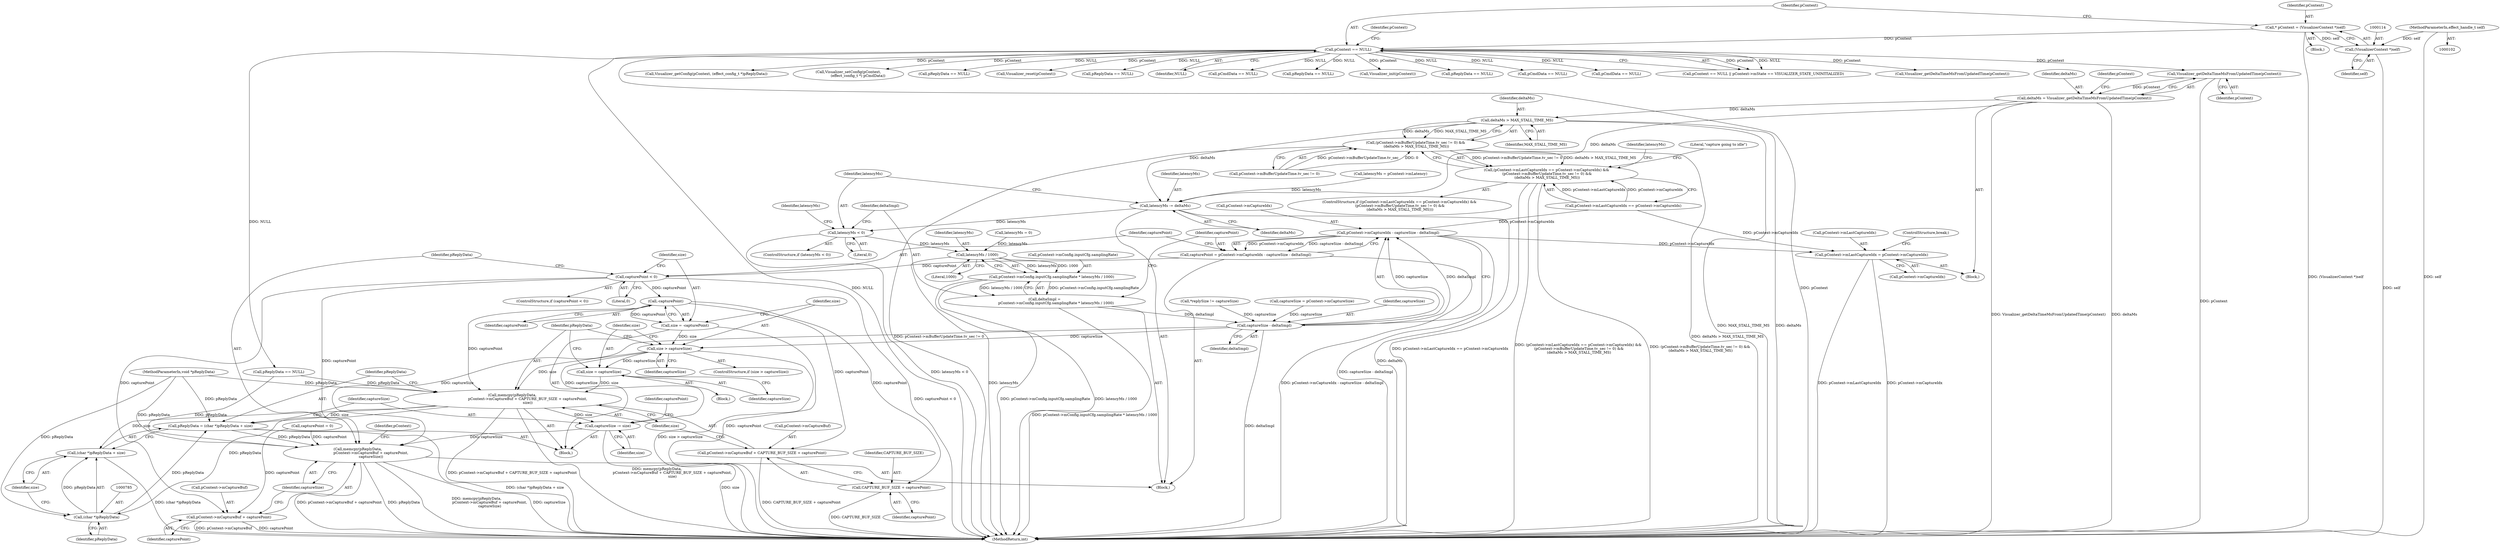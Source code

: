 digraph "0_Android_aeea52da00d210587fb3ed895de3d5f2e0264c88_11@pointer" {
"1000674" [label="(Call,Visualizer_getDeltaTimeMsFromUpdatedTime(pContext))"];
"1000119" [label="(Call,pContext == NULL)"];
"1000111" [label="(Call,* pContext = (VisualizerContext *)self)"];
"1000113" [label="(Call,(VisualizerContext *)self)"];
"1000103" [label="(MethodParameterIn,effect_handle_t self)"];
"1000672" [label="(Call,deltaMs = Visualizer_getDeltaTimeMsFromUpdatedTime(pContext))"];
"1000693" [label="(Call,deltaMs > MAX_STALL_TIME_MS)"];
"1000685" [label="(Call,(pContext->mBufferUpdateTime.tv_sec != 0) &&\n (deltaMs > MAX_STALL_TIME_MS))"];
"1000677" [label="(Call,(pContext->mLastCaptureIdx == pContext->mCaptureIdx) &&\n (pContext->mBufferUpdateTime.tv_sec != 0) &&\n (deltaMs > MAX_STALL_TIME_MS))"];
"1000718" [label="(Call,latencyMs -= deltaMs)"];
"1000722" [label="(Call,latencyMs < 0)"];
"1000740" [label="(Call,latencyMs / 1000)"];
"1000732" [label="(Call,pContext->mConfig.inputCfg.samplingRate * latencyMs / 1000)"];
"1000730" [label="(Call,deltaSmpl =\n                    pContext->mConfig.inputCfg.samplingRate * latencyMs / 1000)"];
"1000750" [label="(Call,captureSize - deltaSmpl)"];
"1000746" [label="(Call,pContext->mCaptureIdx - captureSize - deltaSmpl)"];
"1000744" [label="(Call,capturePoint = pContext->mCaptureIdx - captureSize - deltaSmpl)"];
"1000754" [label="(Call,capturePoint < 0)"];
"1000761" [label="(Call,-capturePoint)"];
"1000759" [label="(Call,size = -capturePoint)"];
"1000764" [label="(Call,size > captureSize)"];
"1000768" [label="(Call,size = captureSize)"];
"1000771" [label="(Call,memcpy(pReplyData,\n                           pContext->mCaptureBuf + CAPTURE_BUF_SIZE + capturePoint,\n                           size))"];
"1000781" [label="(Call,pReplyData = (char *)pReplyData + size)"];
"1000794" [label="(Call,memcpy(pReplyData,\n                       pContext->mCaptureBuf + capturePoint,\n                       captureSize))"];
"1000784" [label="(Call,(char *)pReplyData)"];
"1000783" [label="(Call,(char *)pReplyData + size)"];
"1000788" [label="(Call,captureSize -= size)"];
"1000773" [label="(Call,pContext->mCaptureBuf + CAPTURE_BUF_SIZE + capturePoint)"];
"1000777" [label="(Call,CAPTURE_BUF_SIZE + capturePoint)"];
"1000796" [label="(Call,pContext->mCaptureBuf + capturePoint)"];
"1000802" [label="(Call,pContext->mLastCaptureIdx = pContext->mCaptureIdx)"];
"1000781" [label="(Call,pReplyData = (char *)pReplyData + size)"];
"1000801" [label="(Identifier,captureSize)"];
"1000752" [label="(Identifier,deltaSmpl)"];
"1000769" [label="(Identifier,size)"];
"1000778" [label="(Identifier,CAPTURE_BUF_SIZE)"];
"1000779" [label="(Identifier,capturePoint)"];
"1000800" [label="(Identifier,capturePoint)"];
"1000721" [label="(ControlStructure,if (latencyMs < 0))"];
"1000649" [label="(Call,pReplyData == NULL)"];
"1000113" [label="(Call,(VisualizerContext *)self)"];
"1000103" [label="(MethodParameterIn,effect_handle_t self)"];
"1000713" [label="(Call,latencyMs = pContext->mLatency)"];
"1000751" [label="(Identifier,captureSize)"];
"1000724" [label="(Literal,0)"];
"1000219" [label="(Call,Visualizer_getConfig(pContext, (effect_config_t *)pReplyData))"];
"1000194" [label="(Call,Visualizer_setConfig(pContext,\n                 (effect_config_t *) pCmdData))"];
"1000678" [label="(Call,pContext->mLastCaptureIdx == pContext->mCaptureIdx)"];
"1000137" [label="(Call,pReplyData == NULL)"];
"1000694" [label="(Identifier,deltaMs)"];
"1000766" [label="(Identifier,captureSize)"];
"1000730" [label="(Call,deltaSmpl =\n                    pContext->mConfig.inputCfg.samplingRate * latencyMs / 1000)"];
"1000777" [label="(Call,CAPTURE_BUF_SIZE + capturePoint)"];
"1000714" [label="(Identifier,latencyMs)"];
"1000722" [label="(Call,latencyMs < 0)"];
"1000782" [label="(Identifier,pReplyData)"];
"1000226" [label="(Call,Visualizer_reset(pContext))"];
"1000275" [label="(Call,pReplyData == NULL)"];
"1000796" [label="(Call,pContext->mCaptureBuf + capturePoint)"];
"1000786" [label="(Identifier,pReplyData)"];
"1000804" [label="(Identifier,pContext)"];
"1000727" [label="(Identifier,latencyMs)"];
"1000121" [label="(Identifier,NULL)"];
"1000746" [label="(Call,pContext->mCaptureIdx - captureSize - deltaSmpl)"];
"1000745" [label="(Identifier,capturePoint)"];
"1000788" [label="(Call,captureSize -= size)"];
"1000759" [label="(Call,size = -capturePoint)"];
"1000790" [label="(Identifier,size)"];
"1000732" [label="(Call,pContext->mConfig.inputCfg.samplingRate * latencyMs / 1000)"];
"1000676" [label="(ControlStructure,if ((pContext->mLastCaptureIdx == pContext->mCaptureIdx) &&\n (pContext->mBufferUpdateTime.tv_sec != 0) &&\n (deltaMs > MAX_STALL_TIME_MS)))"];
"1000720" [label="(Identifier,deltaMs)"];
"1000767" [label="(Block,)"];
"1000726" [label="(Call,latencyMs = 0)"];
"1000319" [label="(Call,pCmdData == NULL)"];
"1000115" [label="(Identifier,self)"];
"1000673" [label="(Identifier,deltaMs)"];
"1000718" [label="(Call,latencyMs -= deltaMs)"];
"1000754" [label="(Call,capturePoint < 0)"];
"1000789" [label="(Identifier,captureSize)"];
"1000111" [label="(Call,* pContext = (VisualizerContext *)self)"];
"1000774" [label="(Call,pContext->mCaptureBuf)"];
"1000108" [label="(MethodParameterIn,void *pReplyData)"];
"1000203" [label="(Call,pReplyData == NULL)"];
"1000711" [label="(Block,)"];
"1000733" [label="(Call,pContext->mConfig.inputCfg.samplingRate)"];
"1000723" [label="(Identifier,latencyMs)"];
"1000761" [label="(Call,-capturePoint)"];
"1000685" [label="(Call,(pContext->mBufferUpdateTime.tv_sec != 0) &&\n (deltaMs > MAX_STALL_TIME_MS))"];
"1000695" [label="(Identifier,MAX_STALL_TIME_MS)"];
"1000791" [label="(Call,capturePoint = 0)"];
"1000770" [label="(Identifier,captureSize)"];
"1000741" [label="(Identifier,latencyMs)"];
"1000802" [label="(Call,pContext->mLastCaptureIdx = pContext->mCaptureIdx)"];
"1000792" [label="(Identifier,capturePoint)"];
"1000815" [label="(ControlStructure,break;)"];
"1000124" [label="(Identifier,pContext)"];
"1000698" [label="(Literal,\"capture going to idle\")"];
"1000158" [label="(Call,Visualizer_init(pContext))"];
"1000675" [label="(Identifier,pContext)"];
"1000740" [label="(Call,latencyMs / 1000)"];
"1000744" [label="(Call,capturePoint = pContext->mCaptureIdx - captureSize - deltaSmpl)"];
"1000757" [label="(Block,)"];
"1000232" [label="(Call,pReplyData == NULL)"];
"1000112" [label="(Identifier,pContext)"];
"1000742" [label="(Literal,1000)"];
"1000672" [label="(Call,deltaMs = Visualizer_getDeltaTimeMsFromUpdatedTime(pContext))"];
"1000164" [label="(Call,pCmdData == NULL)"];
"1000494" [label="(Call,pCmdData == NULL)"];
"1000765" [label="(Identifier,size)"];
"1000784" [label="(Call,(char *)pReplyData)"];
"1000686" [label="(Call,pContext->mBufferUpdateTime.tv_sec != 0)"];
"1000803" [label="(Call,pContext->mLastCaptureIdx)"];
"1000118" [label="(Call,pContext == NULL || pContext->mState == VISUALIZER_STATE_UNINITIALIZED)"];
"1001028" [label="(MethodReturn,int)"];
"1000794" [label="(Call,memcpy(pReplyData,\n                       pContext->mCaptureBuf + capturePoint,\n                       captureSize))"];
"1000797" [label="(Call,pContext->mCaptureBuf)"];
"1000731" [label="(Identifier,deltaSmpl)"];
"1000753" [label="(ControlStructure,if (capturePoint < 0))"];
"1000806" [label="(Call,pContext->mCaptureIdx)"];
"1000119" [label="(Call,pContext == NULL)"];
"1000750" [label="(Call,captureSize - deltaSmpl)"];
"1000120" [label="(Identifier,pContext)"];
"1000833" [label="(Call,Visualizer_getDeltaTimeMsFromUpdatedTime(pContext))"];
"1000719" [label="(Identifier,latencyMs)"];
"1000693" [label="(Call,deltaMs > MAX_STALL_TIME_MS)"];
"1000674" [label="(Call,Visualizer_getDeltaTimeMsFromUpdatedTime(pContext))"];
"1000772" [label="(Identifier,pReplyData)"];
"1000677" [label="(Call,(pContext->mLastCaptureIdx == pContext->mCaptureIdx) &&\n (pContext->mBufferUpdateTime.tv_sec != 0) &&\n (deltaMs > MAX_STALL_TIME_MS))"];
"1000670" [label="(Block,)"];
"1000656" [label="(Call,*replySize != captureSize)"];
"1000756" [label="(Literal,0)"];
"1000783" [label="(Call,(char *)pReplyData + size)"];
"1000763" [label="(ControlStructure,if (size > captureSize))"];
"1000773" [label="(Call,pContext->mCaptureBuf + CAPTURE_BUF_SIZE + capturePoint)"];
"1000764" [label="(Call,size > captureSize)"];
"1000642" [label="(Call,captureSize = pContext->mCaptureSize)"];
"1000795" [label="(Identifier,pReplyData)"];
"1000780" [label="(Identifier,size)"];
"1000771" [label="(Call,memcpy(pReplyData,\n                           pContext->mCaptureBuf + CAPTURE_BUF_SIZE + capturePoint,\n                           size))"];
"1000755" [label="(Identifier,capturePoint)"];
"1000760" [label="(Identifier,size)"];
"1000768" [label="(Call,size = captureSize)"];
"1000109" [label="(Block,)"];
"1000787" [label="(Identifier,size)"];
"1000680" [label="(Identifier,pContext)"];
"1000762" [label="(Identifier,capturePoint)"];
"1000747" [label="(Call,pContext->mCaptureIdx)"];
"1000674" -> "1000672"  [label="AST: "];
"1000674" -> "1000675"  [label="CFG: "];
"1000675" -> "1000674"  [label="AST: "];
"1000672" -> "1000674"  [label="CFG: "];
"1000674" -> "1001028"  [label="DDG: pContext"];
"1000674" -> "1000672"  [label="DDG: pContext"];
"1000119" -> "1000674"  [label="DDG: pContext"];
"1000119" -> "1000118"  [label="AST: "];
"1000119" -> "1000121"  [label="CFG: "];
"1000120" -> "1000119"  [label="AST: "];
"1000121" -> "1000119"  [label="AST: "];
"1000124" -> "1000119"  [label="CFG: "];
"1000118" -> "1000119"  [label="CFG: "];
"1000119" -> "1001028"  [label="DDG: NULL"];
"1000119" -> "1001028"  [label="DDG: pContext"];
"1000119" -> "1000118"  [label="DDG: pContext"];
"1000119" -> "1000118"  [label="DDG: NULL"];
"1000111" -> "1000119"  [label="DDG: pContext"];
"1000119" -> "1000137"  [label="DDG: NULL"];
"1000119" -> "1000158"  [label="DDG: pContext"];
"1000119" -> "1000164"  [label="DDG: NULL"];
"1000119" -> "1000194"  [label="DDG: pContext"];
"1000119" -> "1000203"  [label="DDG: NULL"];
"1000119" -> "1000219"  [label="DDG: pContext"];
"1000119" -> "1000226"  [label="DDG: pContext"];
"1000119" -> "1000232"  [label="DDG: NULL"];
"1000119" -> "1000275"  [label="DDG: NULL"];
"1000119" -> "1000319"  [label="DDG: NULL"];
"1000119" -> "1000494"  [label="DDG: NULL"];
"1000119" -> "1000649"  [label="DDG: NULL"];
"1000119" -> "1000833"  [label="DDG: pContext"];
"1000111" -> "1000109"  [label="AST: "];
"1000111" -> "1000113"  [label="CFG: "];
"1000112" -> "1000111"  [label="AST: "];
"1000113" -> "1000111"  [label="AST: "];
"1000120" -> "1000111"  [label="CFG: "];
"1000111" -> "1001028"  [label="DDG: (VisualizerContext *)self"];
"1000113" -> "1000111"  [label="DDG: self"];
"1000113" -> "1000115"  [label="CFG: "];
"1000114" -> "1000113"  [label="AST: "];
"1000115" -> "1000113"  [label="AST: "];
"1000113" -> "1001028"  [label="DDG: self"];
"1000103" -> "1000113"  [label="DDG: self"];
"1000103" -> "1000102"  [label="AST: "];
"1000103" -> "1001028"  [label="DDG: self"];
"1000672" -> "1000670"  [label="AST: "];
"1000673" -> "1000672"  [label="AST: "];
"1000680" -> "1000672"  [label="CFG: "];
"1000672" -> "1001028"  [label="DDG: Visualizer_getDeltaTimeMsFromUpdatedTime(pContext)"];
"1000672" -> "1001028"  [label="DDG: deltaMs"];
"1000672" -> "1000693"  [label="DDG: deltaMs"];
"1000672" -> "1000718"  [label="DDG: deltaMs"];
"1000693" -> "1000685"  [label="AST: "];
"1000693" -> "1000695"  [label="CFG: "];
"1000694" -> "1000693"  [label="AST: "];
"1000695" -> "1000693"  [label="AST: "];
"1000685" -> "1000693"  [label="CFG: "];
"1000693" -> "1001028"  [label="DDG: MAX_STALL_TIME_MS"];
"1000693" -> "1001028"  [label="DDG: deltaMs"];
"1000693" -> "1000685"  [label="DDG: deltaMs"];
"1000693" -> "1000685"  [label="DDG: MAX_STALL_TIME_MS"];
"1000693" -> "1000718"  [label="DDG: deltaMs"];
"1000685" -> "1000677"  [label="AST: "];
"1000685" -> "1000686"  [label="CFG: "];
"1000686" -> "1000685"  [label="AST: "];
"1000677" -> "1000685"  [label="CFG: "];
"1000685" -> "1001028"  [label="DDG: deltaMs > MAX_STALL_TIME_MS"];
"1000685" -> "1001028"  [label="DDG: pContext->mBufferUpdateTime.tv_sec != 0"];
"1000685" -> "1000677"  [label="DDG: pContext->mBufferUpdateTime.tv_sec != 0"];
"1000685" -> "1000677"  [label="DDG: deltaMs > MAX_STALL_TIME_MS"];
"1000686" -> "1000685"  [label="DDG: pContext->mBufferUpdateTime.tv_sec"];
"1000686" -> "1000685"  [label="DDG: 0"];
"1000677" -> "1000676"  [label="AST: "];
"1000677" -> "1000678"  [label="CFG: "];
"1000678" -> "1000677"  [label="AST: "];
"1000698" -> "1000677"  [label="CFG: "];
"1000714" -> "1000677"  [label="CFG: "];
"1000677" -> "1001028"  [label="DDG: pContext->mLastCaptureIdx == pContext->mCaptureIdx"];
"1000677" -> "1001028"  [label="DDG: (pContext->mLastCaptureIdx == pContext->mCaptureIdx) &&\n (pContext->mBufferUpdateTime.tv_sec != 0) &&\n (deltaMs > MAX_STALL_TIME_MS)"];
"1000677" -> "1001028"  [label="DDG: (pContext->mBufferUpdateTime.tv_sec != 0) &&\n (deltaMs > MAX_STALL_TIME_MS)"];
"1000678" -> "1000677"  [label="DDG: pContext->mLastCaptureIdx"];
"1000678" -> "1000677"  [label="DDG: pContext->mCaptureIdx"];
"1000718" -> "1000711"  [label="AST: "];
"1000718" -> "1000720"  [label="CFG: "];
"1000719" -> "1000718"  [label="AST: "];
"1000720" -> "1000718"  [label="AST: "];
"1000723" -> "1000718"  [label="CFG: "];
"1000718" -> "1001028"  [label="DDG: deltaMs"];
"1000713" -> "1000718"  [label="DDG: latencyMs"];
"1000718" -> "1000722"  [label="DDG: latencyMs"];
"1000722" -> "1000721"  [label="AST: "];
"1000722" -> "1000724"  [label="CFG: "];
"1000723" -> "1000722"  [label="AST: "];
"1000724" -> "1000722"  [label="AST: "];
"1000727" -> "1000722"  [label="CFG: "];
"1000731" -> "1000722"  [label="CFG: "];
"1000722" -> "1001028"  [label="DDG: latencyMs < 0"];
"1000722" -> "1000740"  [label="DDG: latencyMs"];
"1000740" -> "1000732"  [label="AST: "];
"1000740" -> "1000742"  [label="CFG: "];
"1000741" -> "1000740"  [label="AST: "];
"1000742" -> "1000740"  [label="AST: "];
"1000732" -> "1000740"  [label="CFG: "];
"1000740" -> "1001028"  [label="DDG: latencyMs"];
"1000740" -> "1000732"  [label="DDG: latencyMs"];
"1000740" -> "1000732"  [label="DDG: 1000"];
"1000726" -> "1000740"  [label="DDG: latencyMs"];
"1000732" -> "1000730"  [label="AST: "];
"1000733" -> "1000732"  [label="AST: "];
"1000730" -> "1000732"  [label="CFG: "];
"1000732" -> "1001028"  [label="DDG: latencyMs / 1000"];
"1000732" -> "1001028"  [label="DDG: pContext->mConfig.inputCfg.samplingRate"];
"1000732" -> "1000730"  [label="DDG: pContext->mConfig.inputCfg.samplingRate"];
"1000732" -> "1000730"  [label="DDG: latencyMs / 1000"];
"1000730" -> "1000711"  [label="AST: "];
"1000731" -> "1000730"  [label="AST: "];
"1000745" -> "1000730"  [label="CFG: "];
"1000730" -> "1001028"  [label="DDG: pContext->mConfig.inputCfg.samplingRate * latencyMs / 1000"];
"1000730" -> "1000750"  [label="DDG: deltaSmpl"];
"1000750" -> "1000746"  [label="AST: "];
"1000750" -> "1000752"  [label="CFG: "];
"1000751" -> "1000750"  [label="AST: "];
"1000752" -> "1000750"  [label="AST: "];
"1000746" -> "1000750"  [label="CFG: "];
"1000750" -> "1001028"  [label="DDG: deltaSmpl"];
"1000750" -> "1000746"  [label="DDG: captureSize"];
"1000750" -> "1000746"  [label="DDG: deltaSmpl"];
"1000642" -> "1000750"  [label="DDG: captureSize"];
"1000656" -> "1000750"  [label="DDG: captureSize"];
"1000750" -> "1000764"  [label="DDG: captureSize"];
"1000750" -> "1000794"  [label="DDG: captureSize"];
"1000746" -> "1000744"  [label="AST: "];
"1000747" -> "1000746"  [label="AST: "];
"1000744" -> "1000746"  [label="CFG: "];
"1000746" -> "1001028"  [label="DDG: captureSize - deltaSmpl"];
"1000746" -> "1000744"  [label="DDG: pContext->mCaptureIdx"];
"1000746" -> "1000744"  [label="DDG: captureSize - deltaSmpl"];
"1000678" -> "1000746"  [label="DDG: pContext->mCaptureIdx"];
"1000746" -> "1000802"  [label="DDG: pContext->mCaptureIdx"];
"1000744" -> "1000711"  [label="AST: "];
"1000745" -> "1000744"  [label="AST: "];
"1000755" -> "1000744"  [label="CFG: "];
"1000744" -> "1001028"  [label="DDG: pContext->mCaptureIdx - captureSize - deltaSmpl"];
"1000744" -> "1000754"  [label="DDG: capturePoint"];
"1000754" -> "1000753"  [label="AST: "];
"1000754" -> "1000756"  [label="CFG: "];
"1000755" -> "1000754"  [label="AST: "];
"1000756" -> "1000754"  [label="AST: "];
"1000760" -> "1000754"  [label="CFG: "];
"1000795" -> "1000754"  [label="CFG: "];
"1000754" -> "1001028"  [label="DDG: capturePoint < 0"];
"1000754" -> "1000761"  [label="DDG: capturePoint"];
"1000754" -> "1000794"  [label="DDG: capturePoint"];
"1000754" -> "1000796"  [label="DDG: capturePoint"];
"1000761" -> "1000759"  [label="AST: "];
"1000761" -> "1000762"  [label="CFG: "];
"1000762" -> "1000761"  [label="AST: "];
"1000759" -> "1000761"  [label="CFG: "];
"1000761" -> "1000759"  [label="DDG: capturePoint"];
"1000761" -> "1000771"  [label="DDG: capturePoint"];
"1000761" -> "1000773"  [label="DDG: capturePoint"];
"1000761" -> "1000777"  [label="DDG: capturePoint"];
"1000759" -> "1000757"  [label="AST: "];
"1000760" -> "1000759"  [label="AST: "];
"1000765" -> "1000759"  [label="CFG: "];
"1000759" -> "1001028"  [label="DDG: -capturePoint"];
"1000759" -> "1000764"  [label="DDG: size"];
"1000764" -> "1000763"  [label="AST: "];
"1000764" -> "1000766"  [label="CFG: "];
"1000765" -> "1000764"  [label="AST: "];
"1000766" -> "1000764"  [label="AST: "];
"1000769" -> "1000764"  [label="CFG: "];
"1000772" -> "1000764"  [label="CFG: "];
"1000764" -> "1001028"  [label="DDG: size > captureSize"];
"1000764" -> "1000768"  [label="DDG: captureSize"];
"1000764" -> "1000771"  [label="DDG: size"];
"1000764" -> "1000788"  [label="DDG: captureSize"];
"1000768" -> "1000767"  [label="AST: "];
"1000768" -> "1000770"  [label="CFG: "];
"1000769" -> "1000768"  [label="AST: "];
"1000770" -> "1000768"  [label="AST: "];
"1000772" -> "1000768"  [label="CFG: "];
"1000768" -> "1000771"  [label="DDG: size"];
"1000771" -> "1000757"  [label="AST: "];
"1000771" -> "1000780"  [label="CFG: "];
"1000772" -> "1000771"  [label="AST: "];
"1000773" -> "1000771"  [label="AST: "];
"1000780" -> "1000771"  [label="AST: "];
"1000782" -> "1000771"  [label="CFG: "];
"1000771" -> "1001028"  [label="DDG: pContext->mCaptureBuf + CAPTURE_BUF_SIZE + capturePoint"];
"1000771" -> "1001028"  [label="DDG: memcpy(pReplyData,\n                           pContext->mCaptureBuf + CAPTURE_BUF_SIZE + capturePoint,\n                           size)"];
"1000649" -> "1000771"  [label="DDG: pReplyData"];
"1000108" -> "1000771"  [label="DDG: pReplyData"];
"1000771" -> "1000781"  [label="DDG: size"];
"1000771" -> "1000784"  [label="DDG: pReplyData"];
"1000771" -> "1000783"  [label="DDG: size"];
"1000771" -> "1000788"  [label="DDG: size"];
"1000781" -> "1000757"  [label="AST: "];
"1000781" -> "1000783"  [label="CFG: "];
"1000782" -> "1000781"  [label="AST: "];
"1000783" -> "1000781"  [label="AST: "];
"1000789" -> "1000781"  [label="CFG: "];
"1000781" -> "1001028"  [label="DDG: (char *)pReplyData + size"];
"1000784" -> "1000781"  [label="DDG: pReplyData"];
"1000108" -> "1000781"  [label="DDG: pReplyData"];
"1000781" -> "1000794"  [label="DDG: pReplyData"];
"1000794" -> "1000711"  [label="AST: "];
"1000794" -> "1000801"  [label="CFG: "];
"1000795" -> "1000794"  [label="AST: "];
"1000796" -> "1000794"  [label="AST: "];
"1000801" -> "1000794"  [label="AST: "];
"1000804" -> "1000794"  [label="CFG: "];
"1000794" -> "1001028"  [label="DDG: pContext->mCaptureBuf + capturePoint"];
"1000794" -> "1001028"  [label="DDG: pReplyData"];
"1000794" -> "1001028"  [label="DDG: memcpy(pReplyData,\n                       pContext->mCaptureBuf + capturePoint,\n                       captureSize)"];
"1000794" -> "1001028"  [label="DDG: captureSize"];
"1000649" -> "1000794"  [label="DDG: pReplyData"];
"1000108" -> "1000794"  [label="DDG: pReplyData"];
"1000791" -> "1000794"  [label="DDG: capturePoint"];
"1000788" -> "1000794"  [label="DDG: captureSize"];
"1000784" -> "1000783"  [label="AST: "];
"1000784" -> "1000786"  [label="CFG: "];
"1000785" -> "1000784"  [label="AST: "];
"1000786" -> "1000784"  [label="AST: "];
"1000787" -> "1000784"  [label="CFG: "];
"1000784" -> "1000783"  [label="DDG: pReplyData"];
"1000108" -> "1000784"  [label="DDG: pReplyData"];
"1000783" -> "1000787"  [label="CFG: "];
"1000787" -> "1000783"  [label="AST: "];
"1000783" -> "1001028"  [label="DDG: (char *)pReplyData"];
"1000788" -> "1000757"  [label="AST: "];
"1000788" -> "1000790"  [label="CFG: "];
"1000789" -> "1000788"  [label="AST: "];
"1000790" -> "1000788"  [label="AST: "];
"1000792" -> "1000788"  [label="CFG: "];
"1000788" -> "1001028"  [label="DDG: size"];
"1000773" -> "1000777"  [label="CFG: "];
"1000774" -> "1000773"  [label="AST: "];
"1000777" -> "1000773"  [label="AST: "];
"1000780" -> "1000773"  [label="CFG: "];
"1000773" -> "1001028"  [label="DDG: CAPTURE_BUF_SIZE + capturePoint"];
"1000777" -> "1000779"  [label="CFG: "];
"1000778" -> "1000777"  [label="AST: "];
"1000779" -> "1000777"  [label="AST: "];
"1000777" -> "1001028"  [label="DDG: CAPTURE_BUF_SIZE"];
"1000796" -> "1000800"  [label="CFG: "];
"1000797" -> "1000796"  [label="AST: "];
"1000800" -> "1000796"  [label="AST: "];
"1000801" -> "1000796"  [label="CFG: "];
"1000796" -> "1001028"  [label="DDG: capturePoint"];
"1000796" -> "1001028"  [label="DDG: pContext->mCaptureBuf"];
"1000791" -> "1000796"  [label="DDG: capturePoint"];
"1000802" -> "1000670"  [label="AST: "];
"1000802" -> "1000806"  [label="CFG: "];
"1000803" -> "1000802"  [label="AST: "];
"1000806" -> "1000802"  [label="AST: "];
"1000815" -> "1000802"  [label="CFG: "];
"1000802" -> "1001028"  [label="DDG: pContext->mLastCaptureIdx"];
"1000802" -> "1001028"  [label="DDG: pContext->mCaptureIdx"];
"1000678" -> "1000802"  [label="DDG: pContext->mCaptureIdx"];
}
